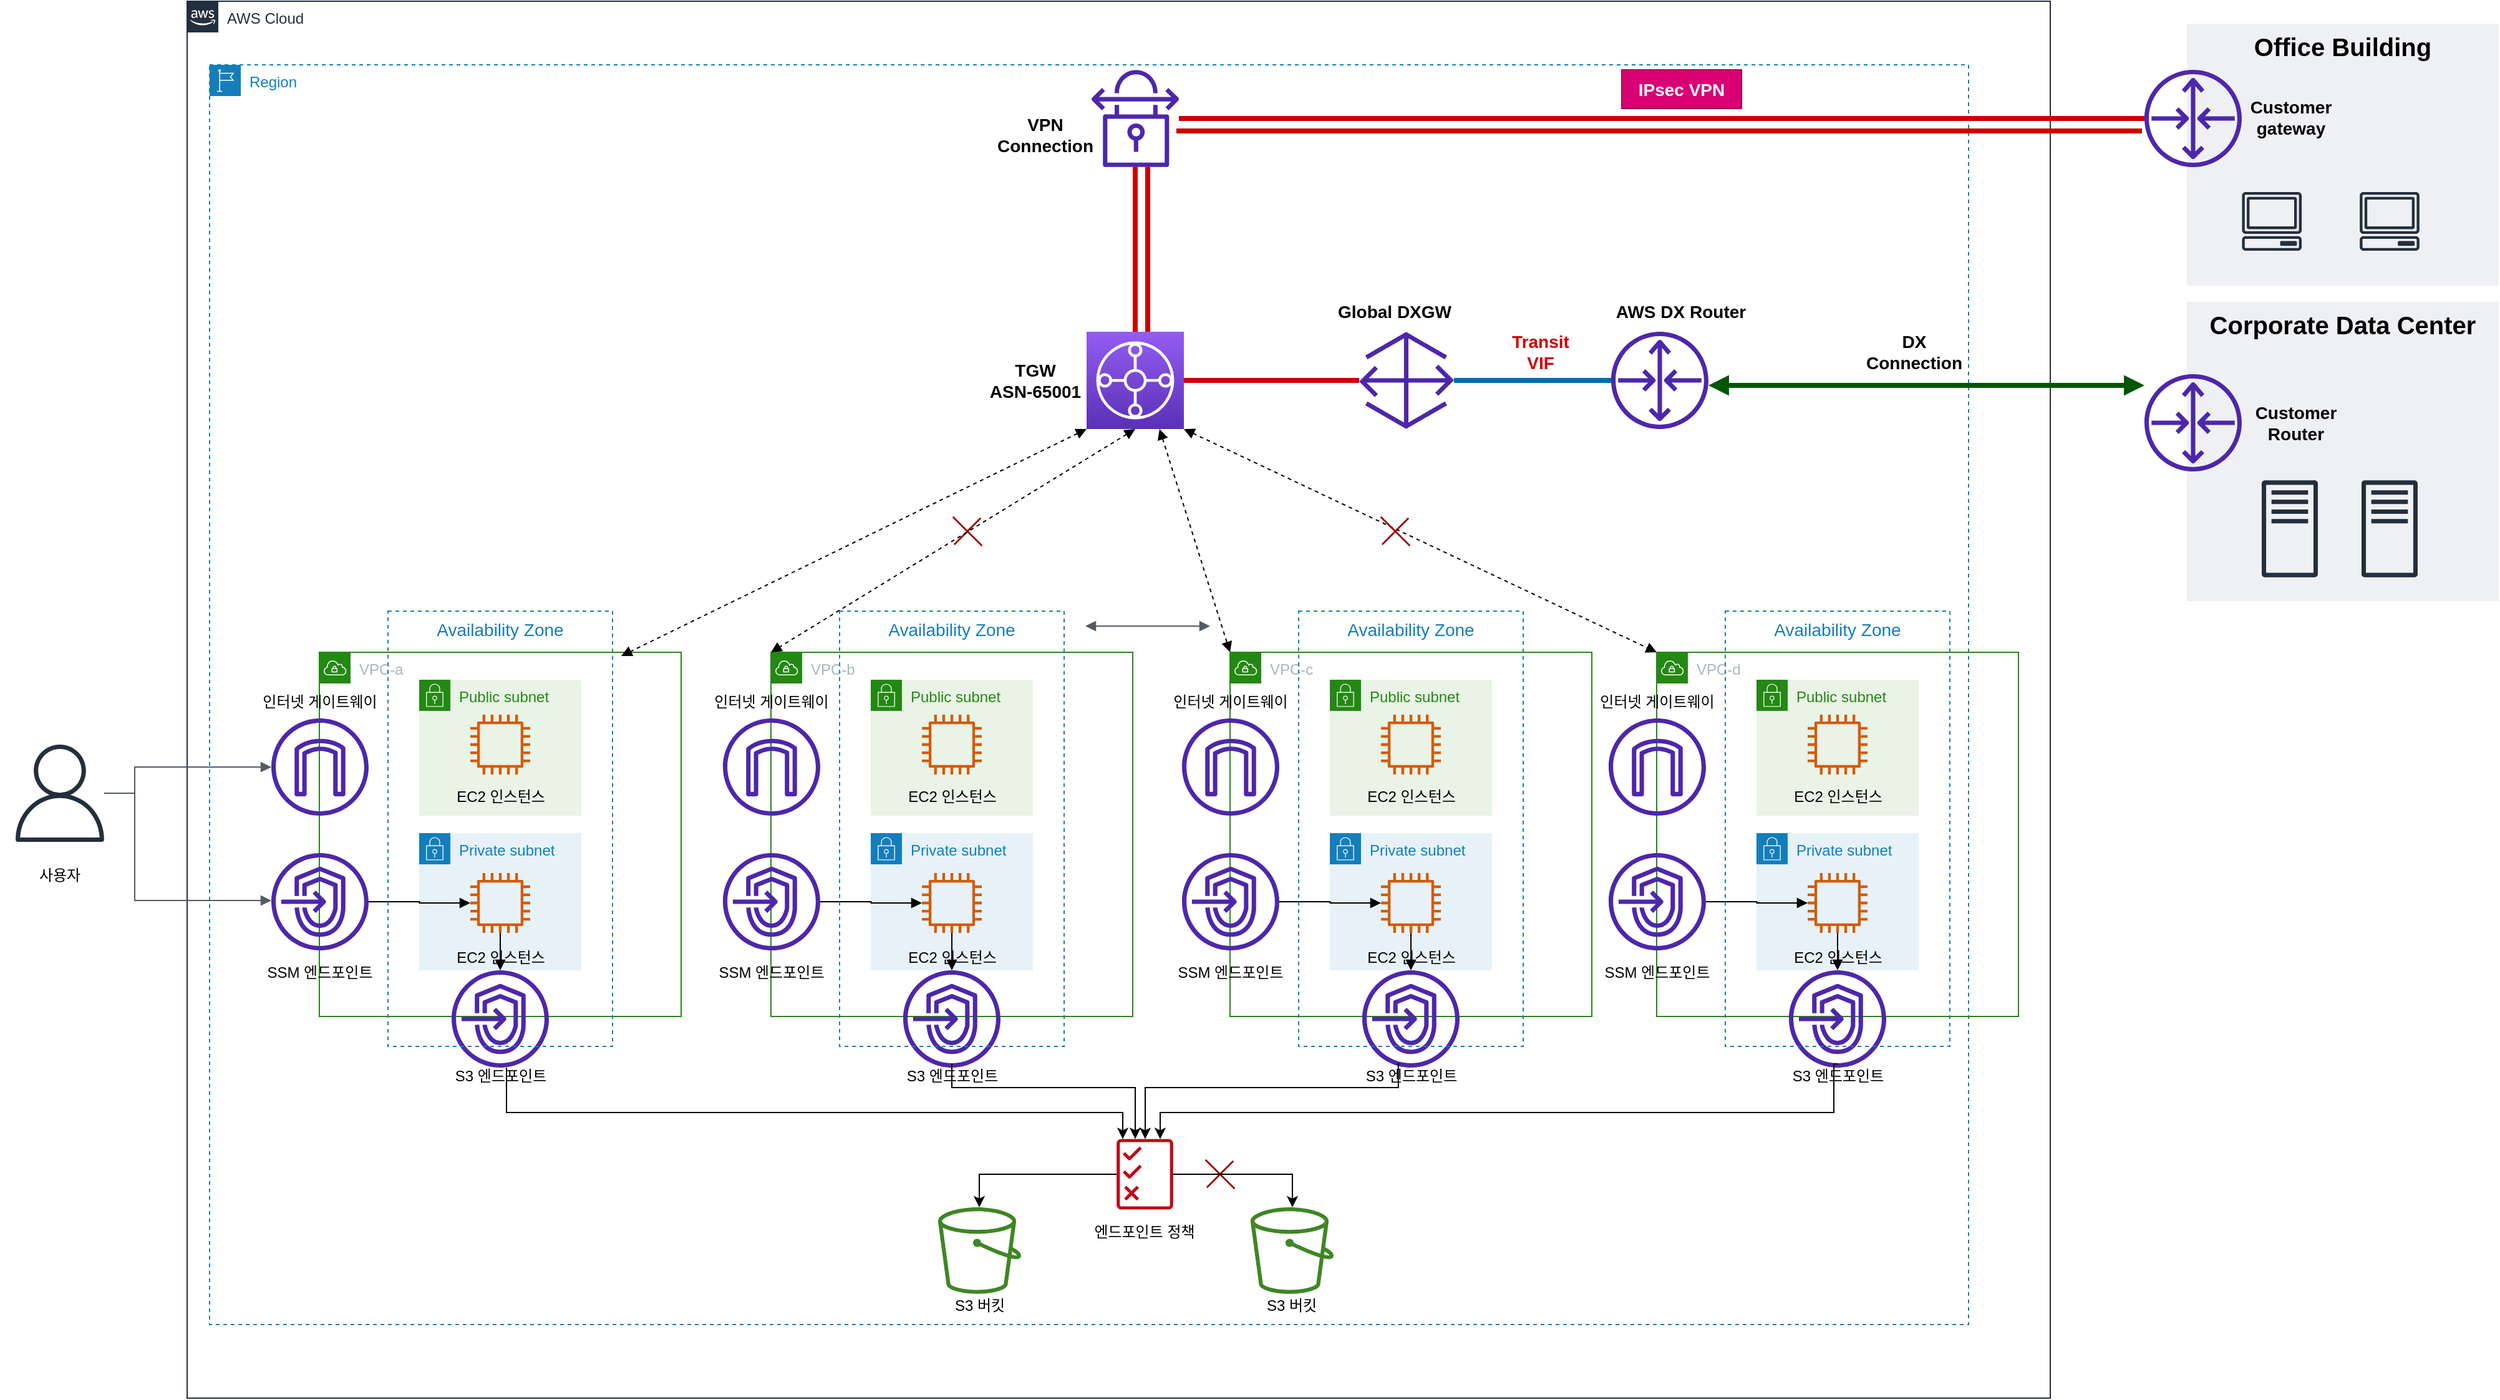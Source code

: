 <mxfile version="20.3.6" type="github">
  <diagram id="tdYZeLyU5_rgm6ZOuu79" name="페이지-1">
    <mxGraphModel dx="1566" dy="969" grid="1" gridSize="10" guides="1" tooltips="1" connect="1" arrows="1" fold="1" page="1" pageScale="1" pageWidth="827" pageHeight="1169" math="0" shadow="0">
      <root>
        <mxCell id="0" />
        <mxCell id="1" parent="0" />
        <mxCell id="osOyr8j2rlkwuVWXkvkK-152" value="Corporate Data Center" style="fillColor=#EFF0F3;strokeColor=none;dashed=0;verticalAlign=top;fontStyle=1;fontColor=#000000;fontSize=20;" parent="1" vertex="1">
          <mxGeometry x="1753" y="253" width="250" height="240" as="geometry" />
        </mxCell>
        <mxCell id="-03WtyDzt-SDoEfTEMrn-2" value="Region" style="points=[[0,0],[0.25,0],[0.5,0],[0.75,0],[1,0],[1,0.25],[1,0.5],[1,0.75],[1,1],[0.75,1],[0.5,1],[0.25,1],[0,1],[0,0.75],[0,0.5],[0,0.25]];outlineConnect=0;gradientColor=none;html=1;whiteSpace=wrap;fontSize=12;fontStyle=0;container=1;pointerEvents=0;collapsible=0;recursiveResize=0;shape=mxgraph.aws4.group;grIcon=mxgraph.aws4.group_region;strokeColor=#147EBA;fillColor=none;verticalAlign=top;align=left;spacingLeft=30;fontColor=#147EBA;dashed=1;" parent="1" vertex="1">
          <mxGeometry x="168" y="63" width="1410" height="1010" as="geometry" />
        </mxCell>
        <mxCell id="-03WtyDzt-SDoEfTEMrn-5" value="" style="sketch=0;points=[[0,0,0],[0.25,0,0],[0.5,0,0],[0.75,0,0],[1,0,0],[0,1,0],[0.25,1,0],[0.5,1,0],[0.75,1,0],[1,1,0],[0,0.25,0],[0,0.5,0],[0,0.75,0],[1,0.25,0],[1,0.5,0],[1,0.75,0]];outlineConnect=0;fontColor=#232F3E;gradientColor=#945DF2;gradientDirection=north;fillColor=#5A30B5;strokeColor=#ffffff;dashed=0;verticalLabelPosition=bottom;verticalAlign=top;align=center;html=1;fontSize=12;fontStyle=0;aspect=fixed;shape=mxgraph.aws4.resourceIcon;resIcon=mxgraph.aws4.transit_gateway;" parent="-03WtyDzt-SDoEfTEMrn-2" vertex="1">
          <mxGeometry x="703" y="214" width="78" height="78" as="geometry" />
        </mxCell>
        <mxCell id="-03WtyDzt-SDoEfTEMrn-37" value="AWS Cloud" style="points=[[0,0],[0.25,0],[0.5,0],[0.75,0],[1,0],[1,0.25],[1,0.5],[1,0.75],[1,1],[0.75,1],[0.5,1],[0.25,1],[0,1],[0,0.75],[0,0.5],[0,0.25]];outlineConnect=0;gradientColor=none;html=1;whiteSpace=wrap;fontSize=12;fontStyle=0;container=1;pointerEvents=0;collapsible=0;recursiveResize=0;shape=mxgraph.aws4.group;grIcon=mxgraph.aws4.group_aws_cloud_alt;strokeColor=#232F3E;fillColor=none;verticalAlign=top;align=left;spacingLeft=30;fontColor=#232F3E;dashed=0;" parent="1" vertex="1">
          <mxGeometry x="150" y="12" width="1493.5" height="1120" as="geometry" />
        </mxCell>
        <mxCell id="-03WtyDzt-SDoEfTEMrn-42" value="TGW&lt;br style=&quot;font-size: 14px;&quot;&gt;ASN-65001" style="rounded=0;whiteSpace=wrap;html=1;strokeColor=none;fillColor=none;fontSize=14;fontStyle=1" parent="-03WtyDzt-SDoEfTEMrn-37" vertex="1">
          <mxGeometry x="632.25" y="288" width="96" height="31" as="geometry" />
        </mxCell>
        <mxCell id="-03WtyDzt-SDoEfTEMrn-54" value="" style="shape=cross;whiteSpace=wrap;html=1;strokeColor=none;fontSize=14;fillColor=#990000;size=0.047;rotation=45;" parent="-03WtyDzt-SDoEfTEMrn-37" vertex="1">
          <mxGeometry x="609" y="410" width="33" height="30" as="geometry" />
        </mxCell>
        <mxCell id="osOyr8j2rlkwuVWXkvkK-159" style="edgeStyle=none;rounded=0;orthogonalLoop=1;jettySize=auto;html=1;strokeWidth=4;fontSize=20;fontColor=#000000;endArrow=none;endFill=0;fillColor=#1ba1e2;strokeColor=#006EAF;" parent="-03WtyDzt-SDoEfTEMrn-37" source="osOyr8j2rlkwuVWXkvkK-90" target="osOyr8j2rlkwuVWXkvkK-144" edge="1">
          <mxGeometry relative="1" as="geometry" />
        </mxCell>
        <mxCell id="osOyr8j2rlkwuVWXkvkK-90" value="" style="sketch=0;outlineConnect=0;fontColor=#232F3E;gradientColor=none;fillColor=#4D27AA;strokeColor=none;dashed=0;verticalLabelPosition=bottom;verticalAlign=top;align=center;html=1;fontSize=12;fontStyle=0;aspect=fixed;pointerEvents=1;shape=mxgraph.aws4.gateway;" parent="-03WtyDzt-SDoEfTEMrn-37" vertex="1">
          <mxGeometry x="939.5" y="265" width="76" height="78" as="geometry" />
        </mxCell>
        <mxCell id="osOyr8j2rlkwuVWXkvkK-144" value="" style="sketch=0;outlineConnect=0;fontColor=#232F3E;gradientColor=none;fillColor=#4D27AA;strokeColor=none;dashed=0;verticalLabelPosition=bottom;verticalAlign=top;align=center;html=1;fontSize=12;fontStyle=0;aspect=fixed;pointerEvents=1;shape=mxgraph.aws4.router;" parent="-03WtyDzt-SDoEfTEMrn-37" vertex="1">
          <mxGeometry x="1141.5" y="265" width="78" height="78" as="geometry" />
        </mxCell>
        <mxCell id="osOyr8j2rlkwuVWXkvkK-145" value="AWS DX Router" style="rounded=0;whiteSpace=wrap;html=1;strokeColor=none;fillColor=none;fontSize=14;fontStyle=1" parent="-03WtyDzt-SDoEfTEMrn-37" vertex="1">
          <mxGeometry x="1132.5" y="233" width="128.5" height="31" as="geometry" />
        </mxCell>
        <mxCell id="osOyr8j2rlkwuVWXkvkK-160" value="&lt;font color=&quot;#cc0000&quot;&gt;Transit &lt;br&gt;VIF&lt;/font&gt;" style="rounded=0;whiteSpace=wrap;html=1;strokeColor=none;fillColor=none;fontSize=14;fontStyle=1" parent="-03WtyDzt-SDoEfTEMrn-37" vertex="1">
          <mxGeometry x="1036.5" y="265" width="96" height="31" as="geometry" />
        </mxCell>
        <mxCell id="osOyr8j2rlkwuVWXkvkK-143" value="Global DXGW" style="rounded=0;whiteSpace=wrap;html=1;strokeColor=none;fillColor=none;fontSize=14;fontStyle=1" parent="-03WtyDzt-SDoEfTEMrn-37" vertex="1">
          <mxGeometry x="919.5" y="233" width="96" height="31" as="geometry" />
        </mxCell>
        <mxCell id="osOyr8j2rlkwuVWXkvkK-156" value="DX &lt;br&gt;Connection" style="rounded=0;whiteSpace=wrap;html=1;strokeColor=none;fillColor=none;fontSize=14;fontStyle=1" parent="-03WtyDzt-SDoEfTEMrn-37" vertex="1">
          <mxGeometry x="1320" y="265" width="128.5" height="31" as="geometry" />
        </mxCell>
        <mxCell id="SzyDrGdKE7-m3yjD7aMI-1" value="&lt;div&gt;VPN&lt;/div&gt;&lt;div&gt;Connection&lt;br&gt;&lt;/div&gt;" style="rounded=0;whiteSpace=wrap;html=1;strokeColor=none;fillColor=none;fontSize=14;fontStyle=1" vertex="1" parent="-03WtyDzt-SDoEfTEMrn-37">
          <mxGeometry x="640" y="91" width="96" height="31" as="geometry" />
        </mxCell>
        <mxCell id="-03WtyDzt-SDoEfTEMrn-53" value="" style="html=1;endArrow=block;elbow=vertical;startArrow=block;startFill=1;endFill=1;strokeColor=#000000;rounded=0;fontSize=14;entryX=0;entryY=0;entryDx=0;entryDy=0;dashed=1;exitX=1;exitY=1;exitDx=0;exitDy=0;exitPerimeter=0;" parent="1" source="-03WtyDzt-SDoEfTEMrn-5" target="osOyr8j2rlkwuVWXkvkK-38" edge="1">
          <mxGeometry width="100" relative="1" as="geometry">
            <mxPoint x="580" y="403" as="sourcePoint" />
            <mxPoint x="1083" y="509" as="targetPoint" />
          </mxGeometry>
        </mxCell>
        <mxCell id="-03WtyDzt-SDoEfTEMrn-57" value="" style="shape=cross;whiteSpace=wrap;html=1;strokeColor=none;fontSize=14;fillColor=#990000;size=0.047;rotation=45;" parent="1" vertex="1">
          <mxGeometry x="1102" y="422" width="33" height="30" as="geometry" />
        </mxCell>
        <mxCell id="-03WtyDzt-SDoEfTEMrn-62" value="사용자" style="rounded=0;whiteSpace=wrap;html=1;strokeColor=none;" parent="1" vertex="1">
          <mxGeometry y="703" width="96" height="20" as="geometry" />
        </mxCell>
        <mxCell id="-03WtyDzt-SDoEfTEMrn-63" value="" style="sketch=0;outlineConnect=0;fontColor=#232F3E;gradientColor=none;fillColor=#232F3D;strokeColor=none;dashed=0;verticalLabelPosition=bottom;verticalAlign=top;align=center;html=1;fontSize=12;fontStyle=0;aspect=fixed;pointerEvents=1;shape=mxgraph.aws4.user;" parent="1" vertex="1">
          <mxGeometry x="9" y="608" width="78" height="78" as="geometry" />
        </mxCell>
        <mxCell id="-03WtyDzt-SDoEfTEMrn-74" value="" style="edgeStyle=orthogonalEdgeStyle;html=1;endArrow=none;elbow=vertical;startArrow=block;startFill=1;endFill=0;strokeColor=#545B64;rounded=0;fontSize=14;" parent="1" source="osOyr8j2rlkwuVWXkvkK-197" target="-03WtyDzt-SDoEfTEMrn-63" edge="1">
          <mxGeometry width="100" relative="1" as="geometry">
            <mxPoint x="213.0" y="593" as="sourcePoint" />
            <mxPoint x="118" y="701" as="targetPoint" />
            <Array as="points">
              <mxPoint x="108" y="626" />
              <mxPoint x="108" y="647" />
            </Array>
          </mxGeometry>
        </mxCell>
        <mxCell id="-03WtyDzt-SDoEfTEMrn-75" value="" style="edgeStyle=orthogonalEdgeStyle;html=1;endArrow=none;elbow=vertical;startArrow=block;startFill=1;endFill=0;strokeColor=#545B64;rounded=0;fontSize=14;" parent="1" source="osOyr8j2rlkwuVWXkvkK-196" target="-03WtyDzt-SDoEfTEMrn-63" edge="1">
          <mxGeometry width="100" relative="1" as="geometry">
            <mxPoint x="213.0" y="704.0" as="sourcePoint" />
            <mxPoint x="148" y="651" as="targetPoint" />
            <Array as="points">
              <mxPoint x="108" y="733" />
              <mxPoint x="108" y="647" />
            </Array>
          </mxGeometry>
        </mxCell>
        <mxCell id="osOyr8j2rlkwuVWXkvkK-55" value="" style="group" parent="1" vertex="1" connectable="0">
          <mxGeometry x="559" y="501" width="349" height="383" as="geometry" />
        </mxCell>
        <mxCell id="osOyr8j2rlkwuVWXkvkK-56" value="VPC-b" style="points=[[0,0],[0.25,0],[0.5,0],[0.75,0],[1,0],[1,0.25],[1,0.5],[1,0.75],[1,1],[0.75,1],[0.5,1],[0.25,1],[0,1],[0,0.75],[0,0.5],[0,0.25]];outlineConnect=0;gradientColor=none;html=1;whiteSpace=wrap;fontSize=12;fontStyle=0;container=1;pointerEvents=0;collapsible=0;recursiveResize=0;shape=mxgraph.aws4.group;grIcon=mxgraph.aws4.group_vpc;strokeColor=#248814;fillColor=none;verticalAlign=top;align=left;spacingLeft=30;fontColor=#AAB7B8;dashed=0;" parent="osOyr8j2rlkwuVWXkvkK-55" vertex="1">
          <mxGeometry x="59" y="33" width="290" height="292" as="geometry" />
        </mxCell>
        <mxCell id="osOyr8j2rlkwuVWXkvkK-57" value="Public subnet" style="points=[[0,0],[0.25,0],[0.5,0],[0.75,0],[1,0],[1,0.25],[1,0.5],[1,0.75],[1,1],[0.75,1],[0.5,1],[0.25,1],[0,1],[0,0.75],[0,0.5],[0,0.25]];outlineConnect=0;gradientColor=none;html=1;whiteSpace=wrap;fontSize=12;fontStyle=0;container=1;pointerEvents=0;collapsible=0;recursiveResize=0;shape=mxgraph.aws4.group;grIcon=mxgraph.aws4.group_security_group;grStroke=0;strokeColor=#248814;fillColor=#E9F3E6;verticalAlign=top;align=left;spacingLeft=30;fontColor=#248814;dashed=0;" parent="osOyr8j2rlkwuVWXkvkK-55" vertex="1">
          <mxGeometry x="139" y="55" width="130" height="109" as="geometry" />
        </mxCell>
        <mxCell id="osOyr8j2rlkwuVWXkvkK-58" value="" style="sketch=0;outlineConnect=0;fontColor=#232F3E;gradientColor=none;fillColor=#D45B07;strokeColor=none;dashed=0;verticalLabelPosition=bottom;verticalAlign=top;align=center;html=1;fontSize=12;fontStyle=0;aspect=fixed;pointerEvents=1;shape=mxgraph.aws4.instance2;" parent="osOyr8j2rlkwuVWXkvkK-57" vertex="1">
          <mxGeometry x="41" y="28" width="48" height="48" as="geometry" />
        </mxCell>
        <mxCell id="osOyr8j2rlkwuVWXkvkK-59" value="EC2 인스턴스" style="rounded=0;whiteSpace=wrap;html=1;strokeColor=none;fillColor=none;" parent="osOyr8j2rlkwuVWXkvkK-57" vertex="1">
          <mxGeometry x="5.5" y="84" width="119" height="20" as="geometry" />
        </mxCell>
        <mxCell id="osOyr8j2rlkwuVWXkvkK-60" value="Private subnet" style="points=[[0,0],[0.25,0],[0.5,0],[0.75,0],[1,0],[1,0.25],[1,0.5],[1,0.75],[1,1],[0.75,1],[0.5,1],[0.25,1],[0,1],[0,0.75],[0,0.5],[0,0.25]];outlineConnect=0;gradientColor=none;html=1;whiteSpace=wrap;fontSize=12;fontStyle=0;container=1;pointerEvents=0;collapsible=0;recursiveResize=0;shape=mxgraph.aws4.group;grIcon=mxgraph.aws4.group_security_group;grStroke=0;strokeColor=#147EBA;fillColor=#E6F2F8;verticalAlign=top;align=left;spacingLeft=30;fontColor=#147EBA;dashed=0;" parent="osOyr8j2rlkwuVWXkvkK-55" vertex="1">
          <mxGeometry x="139" y="178" width="130" height="110" as="geometry" />
        </mxCell>
        <mxCell id="osOyr8j2rlkwuVWXkvkK-61" value="" style="sketch=0;outlineConnect=0;fontColor=#232F3E;gradientColor=none;fillColor=#D45B07;strokeColor=none;dashed=0;verticalLabelPosition=bottom;verticalAlign=top;align=center;html=1;fontSize=12;fontStyle=0;aspect=fixed;pointerEvents=1;shape=mxgraph.aws4.instance2;" parent="osOyr8j2rlkwuVWXkvkK-60" vertex="1">
          <mxGeometry x="41" y="32" width="48" height="48" as="geometry" />
        </mxCell>
        <mxCell id="osOyr8j2rlkwuVWXkvkK-62" value="EC2 인스턴스" style="rounded=0;whiteSpace=wrap;html=1;strokeColor=none;fillColor=none;" parent="osOyr8j2rlkwuVWXkvkK-60" vertex="1">
          <mxGeometry x="5.5" y="90" width="119" height="20" as="geometry" />
        </mxCell>
        <mxCell id="osOyr8j2rlkwuVWXkvkK-63" style="edgeStyle=orthogonalEdgeStyle;rounded=0;orthogonalLoop=1;jettySize=auto;html=1;strokeColor=#000000;fontSize=14;endArrow=block;endFill=1;" parent="osOyr8j2rlkwuVWXkvkK-55" source="osOyr8j2rlkwuVWXkvkK-64" target="osOyr8j2rlkwuVWXkvkK-61" edge="1">
          <mxGeometry relative="1" as="geometry" />
        </mxCell>
        <mxCell id="osOyr8j2rlkwuVWXkvkK-64" value="" style="sketch=0;outlineConnect=0;fontColor=#232F3E;gradientColor=none;fillColor=#4D27AA;strokeColor=none;dashed=0;verticalLabelPosition=bottom;verticalAlign=top;align=center;html=1;fontSize=12;fontStyle=0;aspect=fixed;pointerEvents=1;shape=mxgraph.aws4.endpoints;" parent="osOyr8j2rlkwuVWXkvkK-55" vertex="1">
          <mxGeometry x="20.5" y="194" width="78" height="78" as="geometry" />
        </mxCell>
        <mxCell id="osOyr8j2rlkwuVWXkvkK-65" value="" style="sketch=0;outlineConnect=0;fontColor=#232F3E;gradientColor=none;fillColor=#4D27AA;strokeColor=none;dashed=0;verticalLabelPosition=bottom;verticalAlign=top;align=center;html=1;fontSize=12;fontStyle=0;aspect=fixed;pointerEvents=1;shape=mxgraph.aws4.internet_gateway;" parent="osOyr8j2rlkwuVWXkvkK-55" vertex="1">
          <mxGeometry x="20.5" y="86" width="78" height="78" as="geometry" />
        </mxCell>
        <mxCell id="osOyr8j2rlkwuVWXkvkK-66" value="" style="sketch=0;outlineConnect=0;fontColor=#232F3E;gradientColor=none;fillColor=#4D27AA;strokeColor=none;dashed=0;verticalLabelPosition=bottom;verticalAlign=top;align=center;html=1;fontSize=12;fontStyle=0;aspect=fixed;pointerEvents=1;shape=mxgraph.aws4.endpoints;" parent="osOyr8j2rlkwuVWXkvkK-55" vertex="1">
          <mxGeometry x="165" y="288" width="78" height="78" as="geometry" />
        </mxCell>
        <mxCell id="osOyr8j2rlkwuVWXkvkK-67" style="edgeStyle=orthogonalEdgeStyle;rounded=0;orthogonalLoop=1;jettySize=auto;html=1;strokeColor=#000000;fontSize=14;endArrow=block;endFill=1;" parent="osOyr8j2rlkwuVWXkvkK-55" source="osOyr8j2rlkwuVWXkvkK-61" target="osOyr8j2rlkwuVWXkvkK-66" edge="1">
          <mxGeometry relative="1" as="geometry" />
        </mxCell>
        <mxCell id="osOyr8j2rlkwuVWXkvkK-68" value="Availability Zone" style="fillColor=none;strokeColor=#147EBA;dashed=1;verticalAlign=top;fontStyle=0;fontColor=#147EBA;fontSize=14;" parent="osOyr8j2rlkwuVWXkvkK-55" vertex="1">
          <mxGeometry x="114" width="180" height="349" as="geometry" />
        </mxCell>
        <mxCell id="osOyr8j2rlkwuVWXkvkK-69" value="S3 엔드포인트" style="rounded=0;whiteSpace=wrap;html=1;strokeColor=none;fillColor=none;" parent="osOyr8j2rlkwuVWXkvkK-55" vertex="1">
          <mxGeometry x="144.5" y="363" width="119" height="20" as="geometry" />
        </mxCell>
        <mxCell id="osOyr8j2rlkwuVWXkvkK-70" value="SSM 엔드포인트" style="rounded=0;whiteSpace=wrap;html=1;strokeColor=none;fillColor=none;" parent="osOyr8j2rlkwuVWXkvkK-55" vertex="1">
          <mxGeometry y="280" width="119" height="20" as="geometry" />
        </mxCell>
        <mxCell id="osOyr8j2rlkwuVWXkvkK-71" value="인터넷 게이트웨이" style="rounded=0;whiteSpace=wrap;html=1;strokeColor=none;fillColor=none;" parent="osOyr8j2rlkwuVWXkvkK-55" vertex="1">
          <mxGeometry y="63" width="119" height="20" as="geometry" />
        </mxCell>
        <mxCell id="osOyr8j2rlkwuVWXkvkK-72" value="" style="group" parent="1" vertex="1" connectable="0">
          <mxGeometry x="927" y="501" width="349" height="383" as="geometry" />
        </mxCell>
        <mxCell id="osOyr8j2rlkwuVWXkvkK-73" value="VPC-c" style="points=[[0,0],[0.25,0],[0.5,0],[0.75,0],[1,0],[1,0.25],[1,0.5],[1,0.75],[1,1],[0.75,1],[0.5,1],[0.25,1],[0,1],[0,0.75],[0,0.5],[0,0.25]];outlineConnect=0;gradientColor=none;html=1;whiteSpace=wrap;fontSize=12;fontStyle=0;container=1;pointerEvents=0;collapsible=0;recursiveResize=0;shape=mxgraph.aws4.group;grIcon=mxgraph.aws4.group_vpc;strokeColor=#248814;fillColor=none;verticalAlign=top;align=left;spacingLeft=30;fontColor=#AAB7B8;dashed=0;" parent="osOyr8j2rlkwuVWXkvkK-72" vertex="1">
          <mxGeometry x="59" y="33" width="290" height="292" as="geometry" />
        </mxCell>
        <mxCell id="osOyr8j2rlkwuVWXkvkK-74" value="Public subnet" style="points=[[0,0],[0.25,0],[0.5,0],[0.75,0],[1,0],[1,0.25],[1,0.5],[1,0.75],[1,1],[0.75,1],[0.5,1],[0.25,1],[0,1],[0,0.75],[0,0.5],[0,0.25]];outlineConnect=0;gradientColor=none;html=1;whiteSpace=wrap;fontSize=12;fontStyle=0;container=1;pointerEvents=0;collapsible=0;recursiveResize=0;shape=mxgraph.aws4.group;grIcon=mxgraph.aws4.group_security_group;grStroke=0;strokeColor=#248814;fillColor=#E9F3E6;verticalAlign=top;align=left;spacingLeft=30;fontColor=#248814;dashed=0;" parent="osOyr8j2rlkwuVWXkvkK-72" vertex="1">
          <mxGeometry x="139" y="55" width="130" height="109" as="geometry" />
        </mxCell>
        <mxCell id="osOyr8j2rlkwuVWXkvkK-75" value="" style="sketch=0;outlineConnect=0;fontColor=#232F3E;gradientColor=none;fillColor=#D45B07;strokeColor=none;dashed=0;verticalLabelPosition=bottom;verticalAlign=top;align=center;html=1;fontSize=12;fontStyle=0;aspect=fixed;pointerEvents=1;shape=mxgraph.aws4.instance2;" parent="osOyr8j2rlkwuVWXkvkK-74" vertex="1">
          <mxGeometry x="41" y="28" width="48" height="48" as="geometry" />
        </mxCell>
        <mxCell id="osOyr8j2rlkwuVWXkvkK-76" value="EC2 인스턴스" style="rounded=0;whiteSpace=wrap;html=1;strokeColor=none;fillColor=none;" parent="osOyr8j2rlkwuVWXkvkK-74" vertex="1">
          <mxGeometry x="5.5" y="84" width="119" height="20" as="geometry" />
        </mxCell>
        <mxCell id="osOyr8j2rlkwuVWXkvkK-77" value="Private subnet" style="points=[[0,0],[0.25,0],[0.5,0],[0.75,0],[1,0],[1,0.25],[1,0.5],[1,0.75],[1,1],[0.75,1],[0.5,1],[0.25,1],[0,1],[0,0.75],[0,0.5],[0,0.25]];outlineConnect=0;gradientColor=none;html=1;whiteSpace=wrap;fontSize=12;fontStyle=0;container=1;pointerEvents=0;collapsible=0;recursiveResize=0;shape=mxgraph.aws4.group;grIcon=mxgraph.aws4.group_security_group;grStroke=0;strokeColor=#147EBA;fillColor=#E6F2F8;verticalAlign=top;align=left;spacingLeft=30;fontColor=#147EBA;dashed=0;" parent="osOyr8j2rlkwuVWXkvkK-72" vertex="1">
          <mxGeometry x="139" y="178" width="130" height="110" as="geometry" />
        </mxCell>
        <mxCell id="osOyr8j2rlkwuVWXkvkK-78" value="" style="sketch=0;outlineConnect=0;fontColor=#232F3E;gradientColor=none;fillColor=#D45B07;strokeColor=none;dashed=0;verticalLabelPosition=bottom;verticalAlign=top;align=center;html=1;fontSize=12;fontStyle=0;aspect=fixed;pointerEvents=1;shape=mxgraph.aws4.instance2;" parent="osOyr8j2rlkwuVWXkvkK-77" vertex="1">
          <mxGeometry x="41" y="32" width="48" height="48" as="geometry" />
        </mxCell>
        <mxCell id="osOyr8j2rlkwuVWXkvkK-79" value="EC2 인스턴스" style="rounded=0;whiteSpace=wrap;html=1;strokeColor=none;fillColor=none;" parent="osOyr8j2rlkwuVWXkvkK-77" vertex="1">
          <mxGeometry x="5.5" y="90" width="119" height="20" as="geometry" />
        </mxCell>
        <mxCell id="osOyr8j2rlkwuVWXkvkK-80" style="edgeStyle=orthogonalEdgeStyle;rounded=0;orthogonalLoop=1;jettySize=auto;html=1;strokeColor=#000000;fontSize=14;endArrow=block;endFill=1;" parent="osOyr8j2rlkwuVWXkvkK-72" source="osOyr8j2rlkwuVWXkvkK-81" target="osOyr8j2rlkwuVWXkvkK-78" edge="1">
          <mxGeometry relative="1" as="geometry" />
        </mxCell>
        <mxCell id="osOyr8j2rlkwuVWXkvkK-81" value="" style="sketch=0;outlineConnect=0;fontColor=#232F3E;gradientColor=none;fillColor=#4D27AA;strokeColor=none;dashed=0;verticalLabelPosition=bottom;verticalAlign=top;align=center;html=1;fontSize=12;fontStyle=0;aspect=fixed;pointerEvents=1;shape=mxgraph.aws4.endpoints;" parent="osOyr8j2rlkwuVWXkvkK-72" vertex="1">
          <mxGeometry x="20.5" y="194" width="78" height="78" as="geometry" />
        </mxCell>
        <mxCell id="osOyr8j2rlkwuVWXkvkK-82" value="" style="sketch=0;outlineConnect=0;fontColor=#232F3E;gradientColor=none;fillColor=#4D27AA;strokeColor=none;dashed=0;verticalLabelPosition=bottom;verticalAlign=top;align=center;html=1;fontSize=12;fontStyle=0;aspect=fixed;pointerEvents=1;shape=mxgraph.aws4.internet_gateway;" parent="osOyr8j2rlkwuVWXkvkK-72" vertex="1">
          <mxGeometry x="20.5" y="86" width="78" height="78" as="geometry" />
        </mxCell>
        <mxCell id="osOyr8j2rlkwuVWXkvkK-83" value="" style="sketch=0;outlineConnect=0;fontColor=#232F3E;gradientColor=none;fillColor=#4D27AA;strokeColor=none;dashed=0;verticalLabelPosition=bottom;verticalAlign=top;align=center;html=1;fontSize=12;fontStyle=0;aspect=fixed;pointerEvents=1;shape=mxgraph.aws4.endpoints;" parent="osOyr8j2rlkwuVWXkvkK-72" vertex="1">
          <mxGeometry x="165" y="288" width="78" height="78" as="geometry" />
        </mxCell>
        <mxCell id="osOyr8j2rlkwuVWXkvkK-84" style="edgeStyle=orthogonalEdgeStyle;rounded=0;orthogonalLoop=1;jettySize=auto;html=1;strokeColor=#000000;fontSize=14;endArrow=block;endFill=1;" parent="osOyr8j2rlkwuVWXkvkK-72" source="osOyr8j2rlkwuVWXkvkK-78" target="osOyr8j2rlkwuVWXkvkK-83" edge="1">
          <mxGeometry relative="1" as="geometry" />
        </mxCell>
        <mxCell id="osOyr8j2rlkwuVWXkvkK-85" value="Availability Zone" style="fillColor=none;strokeColor=#147EBA;dashed=1;verticalAlign=top;fontStyle=0;fontColor=#147EBA;fontSize=14;" parent="osOyr8j2rlkwuVWXkvkK-72" vertex="1">
          <mxGeometry x="114" width="180" height="349" as="geometry" />
        </mxCell>
        <mxCell id="osOyr8j2rlkwuVWXkvkK-86" value="S3 엔드포인트" style="rounded=0;whiteSpace=wrap;html=1;strokeColor=none;fillColor=none;" parent="osOyr8j2rlkwuVWXkvkK-72" vertex="1">
          <mxGeometry x="144.5" y="363" width="119" height="20" as="geometry" />
        </mxCell>
        <mxCell id="osOyr8j2rlkwuVWXkvkK-87" value="SSM 엔드포인트" style="rounded=0;whiteSpace=wrap;html=1;strokeColor=none;fillColor=none;" parent="osOyr8j2rlkwuVWXkvkK-72" vertex="1">
          <mxGeometry y="280" width="119" height="20" as="geometry" />
        </mxCell>
        <mxCell id="osOyr8j2rlkwuVWXkvkK-88" value="인터넷 게이트웨이" style="rounded=0;whiteSpace=wrap;html=1;strokeColor=none;fillColor=none;" parent="osOyr8j2rlkwuVWXkvkK-72" vertex="1">
          <mxGeometry y="63" width="119" height="20" as="geometry" />
        </mxCell>
        <mxCell id="osOyr8j2rlkwuVWXkvkK-54" value="" style="group" parent="1" vertex="1" connectable="0">
          <mxGeometry x="1269" y="501" width="349" height="383" as="geometry" />
        </mxCell>
        <mxCell id="osOyr8j2rlkwuVWXkvkK-38" value="VPC-d" style="points=[[0,0],[0.25,0],[0.5,0],[0.75,0],[1,0],[1,0.25],[1,0.5],[1,0.75],[1,1],[0.75,1],[0.5,1],[0.25,1],[0,1],[0,0.75],[0,0.5],[0,0.25]];outlineConnect=0;gradientColor=none;html=1;whiteSpace=wrap;fontSize=12;fontStyle=0;container=1;pointerEvents=0;collapsible=0;recursiveResize=0;shape=mxgraph.aws4.group;grIcon=mxgraph.aws4.group_vpc;strokeColor=#248814;fillColor=none;verticalAlign=top;align=left;spacingLeft=30;fontColor=#AAB7B8;dashed=0;" parent="osOyr8j2rlkwuVWXkvkK-54" vertex="1">
          <mxGeometry x="59" y="33" width="290" height="292" as="geometry" />
        </mxCell>
        <mxCell id="osOyr8j2rlkwuVWXkvkK-39" value="Public subnet" style="points=[[0,0],[0.25,0],[0.5,0],[0.75,0],[1,0],[1,0.25],[1,0.5],[1,0.75],[1,1],[0.75,1],[0.5,1],[0.25,1],[0,1],[0,0.75],[0,0.5],[0,0.25]];outlineConnect=0;gradientColor=none;html=1;whiteSpace=wrap;fontSize=12;fontStyle=0;container=1;pointerEvents=0;collapsible=0;recursiveResize=0;shape=mxgraph.aws4.group;grIcon=mxgraph.aws4.group_security_group;grStroke=0;strokeColor=#248814;fillColor=#E9F3E6;verticalAlign=top;align=left;spacingLeft=30;fontColor=#248814;dashed=0;" parent="osOyr8j2rlkwuVWXkvkK-54" vertex="1">
          <mxGeometry x="139" y="55" width="130" height="109" as="geometry" />
        </mxCell>
        <mxCell id="osOyr8j2rlkwuVWXkvkK-40" value="" style="sketch=0;outlineConnect=0;fontColor=#232F3E;gradientColor=none;fillColor=#D45B07;strokeColor=none;dashed=0;verticalLabelPosition=bottom;verticalAlign=top;align=center;html=1;fontSize=12;fontStyle=0;aspect=fixed;pointerEvents=1;shape=mxgraph.aws4.instance2;" parent="osOyr8j2rlkwuVWXkvkK-39" vertex="1">
          <mxGeometry x="41" y="28" width="48" height="48" as="geometry" />
        </mxCell>
        <mxCell id="osOyr8j2rlkwuVWXkvkK-41" value="EC2 인스턴스" style="rounded=0;whiteSpace=wrap;html=1;strokeColor=none;fillColor=none;" parent="osOyr8j2rlkwuVWXkvkK-39" vertex="1">
          <mxGeometry x="5.5" y="84" width="119" height="20" as="geometry" />
        </mxCell>
        <mxCell id="osOyr8j2rlkwuVWXkvkK-42" value="Private subnet" style="points=[[0,0],[0.25,0],[0.5,0],[0.75,0],[1,0],[1,0.25],[1,0.5],[1,0.75],[1,1],[0.75,1],[0.5,1],[0.25,1],[0,1],[0,0.75],[0,0.5],[0,0.25]];outlineConnect=0;gradientColor=none;html=1;whiteSpace=wrap;fontSize=12;fontStyle=0;container=1;pointerEvents=0;collapsible=0;recursiveResize=0;shape=mxgraph.aws4.group;grIcon=mxgraph.aws4.group_security_group;grStroke=0;strokeColor=#147EBA;fillColor=#E6F2F8;verticalAlign=top;align=left;spacingLeft=30;fontColor=#147EBA;dashed=0;" parent="osOyr8j2rlkwuVWXkvkK-54" vertex="1">
          <mxGeometry x="139" y="178" width="130" height="110" as="geometry" />
        </mxCell>
        <mxCell id="osOyr8j2rlkwuVWXkvkK-43" value="" style="sketch=0;outlineConnect=0;fontColor=#232F3E;gradientColor=none;fillColor=#D45B07;strokeColor=none;dashed=0;verticalLabelPosition=bottom;verticalAlign=top;align=center;html=1;fontSize=12;fontStyle=0;aspect=fixed;pointerEvents=1;shape=mxgraph.aws4.instance2;" parent="osOyr8j2rlkwuVWXkvkK-42" vertex="1">
          <mxGeometry x="41" y="32" width="48" height="48" as="geometry" />
        </mxCell>
        <mxCell id="osOyr8j2rlkwuVWXkvkK-44" value="EC2 인스턴스" style="rounded=0;whiteSpace=wrap;html=1;strokeColor=none;fillColor=none;" parent="osOyr8j2rlkwuVWXkvkK-42" vertex="1">
          <mxGeometry x="5.5" y="90" width="119" height="20" as="geometry" />
        </mxCell>
        <mxCell id="osOyr8j2rlkwuVWXkvkK-45" style="edgeStyle=orthogonalEdgeStyle;rounded=0;orthogonalLoop=1;jettySize=auto;html=1;strokeColor=#000000;fontSize=14;endArrow=block;endFill=1;" parent="osOyr8j2rlkwuVWXkvkK-54" source="osOyr8j2rlkwuVWXkvkK-46" target="osOyr8j2rlkwuVWXkvkK-43" edge="1">
          <mxGeometry relative="1" as="geometry" />
        </mxCell>
        <mxCell id="osOyr8j2rlkwuVWXkvkK-46" value="" style="sketch=0;outlineConnect=0;fontColor=#232F3E;gradientColor=none;fillColor=#4D27AA;strokeColor=none;dashed=0;verticalLabelPosition=bottom;verticalAlign=top;align=center;html=1;fontSize=12;fontStyle=0;aspect=fixed;pointerEvents=1;shape=mxgraph.aws4.endpoints;" parent="osOyr8j2rlkwuVWXkvkK-54" vertex="1">
          <mxGeometry x="20.5" y="194" width="78" height="78" as="geometry" />
        </mxCell>
        <mxCell id="osOyr8j2rlkwuVWXkvkK-47" value="" style="sketch=0;outlineConnect=0;fontColor=#232F3E;gradientColor=none;fillColor=#4D27AA;strokeColor=none;dashed=0;verticalLabelPosition=bottom;verticalAlign=top;align=center;html=1;fontSize=12;fontStyle=0;aspect=fixed;pointerEvents=1;shape=mxgraph.aws4.internet_gateway;" parent="osOyr8j2rlkwuVWXkvkK-54" vertex="1">
          <mxGeometry x="20.5" y="86" width="78" height="78" as="geometry" />
        </mxCell>
        <mxCell id="osOyr8j2rlkwuVWXkvkK-48" value="" style="sketch=0;outlineConnect=0;fontColor=#232F3E;gradientColor=none;fillColor=#4D27AA;strokeColor=none;dashed=0;verticalLabelPosition=bottom;verticalAlign=top;align=center;html=1;fontSize=12;fontStyle=0;aspect=fixed;pointerEvents=1;shape=mxgraph.aws4.endpoints;" parent="osOyr8j2rlkwuVWXkvkK-54" vertex="1">
          <mxGeometry x="165" y="288" width="78" height="78" as="geometry" />
        </mxCell>
        <mxCell id="osOyr8j2rlkwuVWXkvkK-49" style="edgeStyle=orthogonalEdgeStyle;rounded=0;orthogonalLoop=1;jettySize=auto;html=1;strokeColor=#000000;fontSize=14;endArrow=block;endFill=1;" parent="osOyr8j2rlkwuVWXkvkK-54" source="osOyr8j2rlkwuVWXkvkK-43" target="osOyr8j2rlkwuVWXkvkK-48" edge="1">
          <mxGeometry relative="1" as="geometry" />
        </mxCell>
        <mxCell id="osOyr8j2rlkwuVWXkvkK-50" value="Availability Zone" style="fillColor=none;strokeColor=#147EBA;dashed=1;verticalAlign=top;fontStyle=0;fontColor=#147EBA;fontSize=14;" parent="osOyr8j2rlkwuVWXkvkK-54" vertex="1">
          <mxGeometry x="114" width="180" height="349" as="geometry" />
        </mxCell>
        <mxCell id="osOyr8j2rlkwuVWXkvkK-51" value="S3 엔드포인트" style="rounded=0;whiteSpace=wrap;html=1;strokeColor=none;fillColor=none;" parent="osOyr8j2rlkwuVWXkvkK-54" vertex="1">
          <mxGeometry x="144.5" y="363" width="119" height="20" as="geometry" />
        </mxCell>
        <mxCell id="osOyr8j2rlkwuVWXkvkK-52" value="SSM 엔드포인트" style="rounded=0;whiteSpace=wrap;html=1;strokeColor=none;fillColor=none;" parent="osOyr8j2rlkwuVWXkvkK-54" vertex="1">
          <mxGeometry y="280" width="119" height="20" as="geometry" />
        </mxCell>
        <mxCell id="osOyr8j2rlkwuVWXkvkK-53" value="인터넷 게이트웨이" style="rounded=0;whiteSpace=wrap;html=1;strokeColor=none;fillColor=none;" parent="osOyr8j2rlkwuVWXkvkK-54" vertex="1">
          <mxGeometry y="63" width="119" height="20" as="geometry" />
        </mxCell>
        <mxCell id="-03WtyDzt-SDoEfTEMrn-51" value="" style="html=1;endArrow=block;elbow=vertical;startArrow=block;startFill=1;endFill=1;strokeColor=#000000;rounded=0;fontSize=14;entryX=0;entryY=0;entryDx=0;entryDy=0;dashed=1;exitX=0.5;exitY=1;exitDx=0;exitDy=0;exitPerimeter=0;" parent="1" source="-03WtyDzt-SDoEfTEMrn-5" target="osOyr8j2rlkwuVWXkvkK-56" edge="1">
          <mxGeometry width="100" relative="1" as="geometry">
            <mxPoint x="577.362" y="397" as="sourcePoint" />
            <mxPoint x="662" y="499" as="targetPoint" />
          </mxGeometry>
        </mxCell>
        <mxCell id="osOyr8j2rlkwuVWXkvkK-148" value="" style="sketch=0;outlineConnect=0;fontColor=#232F3E;gradientColor=none;fillColor=#4D27AA;strokeColor=none;dashed=0;verticalLabelPosition=bottom;verticalAlign=top;align=center;html=1;fontSize=12;fontStyle=0;aspect=fixed;pointerEvents=1;shape=mxgraph.aws4.router;" parent="1" vertex="1">
          <mxGeometry x="1719" y="311" width="78" height="78" as="geometry" />
        </mxCell>
        <mxCell id="osOyr8j2rlkwuVWXkvkK-149" value="Customer&lt;br&gt;Router" style="rounded=0;whiteSpace=wrap;html=1;strokeColor=none;fillColor=none;fontSize=14;fontStyle=1" parent="1" vertex="1">
          <mxGeometry x="1775.5" y="334.5" width="128.5" height="31" as="geometry" />
        </mxCell>
        <mxCell id="-03WtyDzt-SDoEfTEMrn-52" value="" style="html=1;endArrow=block;elbow=vertical;startArrow=block;startFill=1;endFill=1;strokeColor=#000000;rounded=0;fontSize=14;entryX=0;entryY=0;entryDx=0;entryDy=0;dashed=1;exitX=0.75;exitY=1;exitDx=0;exitDy=0;exitPerimeter=0;" parent="1" source="-03WtyDzt-SDoEfTEMrn-5" target="osOyr8j2rlkwuVWXkvkK-73" edge="1">
          <mxGeometry width="100" relative="1" as="geometry">
            <mxPoint x="570" y="403" as="sourcePoint" />
            <mxPoint x="852" y="499" as="targetPoint" />
          </mxGeometry>
        </mxCell>
        <mxCell id="osOyr8j2rlkwuVWXkvkK-150" value="" style="sketch=0;outlineConnect=0;fontColor=#232F3E;gradientColor=none;fillColor=#232F3D;strokeColor=none;dashed=0;verticalLabelPosition=bottom;verticalAlign=top;align=center;html=1;fontSize=12;fontStyle=0;aspect=fixed;pointerEvents=1;shape=mxgraph.aws4.traditional_server;" parent="1" vertex="1">
          <mxGeometry x="1813" y="396" width="45" height="78" as="geometry" />
        </mxCell>
        <mxCell id="osOyr8j2rlkwuVWXkvkK-151" value="" style="sketch=0;outlineConnect=0;fontColor=#232F3E;gradientColor=none;fillColor=#232F3D;strokeColor=none;dashed=0;verticalLabelPosition=bottom;verticalAlign=top;align=center;html=1;fontSize=12;fontStyle=0;aspect=fixed;pointerEvents=1;shape=mxgraph.aws4.traditional_server;" parent="1" vertex="1">
          <mxGeometry x="1893" y="396" width="45" height="78" as="geometry" />
        </mxCell>
        <mxCell id="osOyr8j2rlkwuVWXkvkK-154" value="" style="edgeStyle=orthogonalEdgeStyle;html=1;endArrow=block;elbow=vertical;startArrow=block;startFill=1;endFill=1;strokeColor=#545B64;rounded=0;fontSize=13;fontColor=#000000;" parent="1" edge="1">
          <mxGeometry width="100" relative="1" as="geometry">
            <mxPoint x="870" y="513" as="sourcePoint" />
            <mxPoint x="970" y="513" as="targetPoint" />
          </mxGeometry>
        </mxCell>
        <mxCell id="osOyr8j2rlkwuVWXkvkK-164" style="edgeStyle=none;rounded=0;orthogonalLoop=1;jettySize=auto;html=1;strokeWidth=4;fontSize=20;fontColor=#CC0000;endArrow=none;endFill=0;strokeColor=#CC0000;" parent="1" source="-03WtyDzt-SDoEfTEMrn-5" target="osOyr8j2rlkwuVWXkvkK-90" edge="1">
          <mxGeometry relative="1" as="geometry" />
        </mxCell>
        <mxCell id="osOyr8j2rlkwuVWXkvkK-165" value="Office Building" style="fillColor=#EFF0F3;strokeColor=none;dashed=0;verticalAlign=top;fontStyle=1;fontColor=#000000;fontSize=20;" parent="1" vertex="1">
          <mxGeometry x="1753" y="30" width="250" height="210" as="geometry" />
        </mxCell>
        <mxCell id="osOyr8j2rlkwuVWXkvkK-166" value="" style="sketch=0;outlineConnect=0;fontColor=#232F3E;gradientColor=none;fillColor=#4D27AA;strokeColor=none;dashed=0;verticalLabelPosition=bottom;verticalAlign=top;align=center;html=1;fontSize=12;fontStyle=0;aspect=fixed;pointerEvents=1;shape=mxgraph.aws4.router;" parent="1" vertex="1">
          <mxGeometry x="1719" y="67" width="78" height="78" as="geometry" />
        </mxCell>
        <mxCell id="osOyr8j2rlkwuVWXkvkK-167" value="Customer &lt;br&gt;gateway" style="rounded=0;whiteSpace=wrap;html=1;strokeColor=none;fillColor=none;fontSize=14;fontStyle=1" parent="1" vertex="1">
          <mxGeometry x="1772" y="89" width="128.5" height="31" as="geometry" />
        </mxCell>
        <mxCell id="osOyr8j2rlkwuVWXkvkK-170" value="" style="sketch=0;outlineConnect=0;fontColor=#232F3E;gradientColor=none;fillColor=#232F3D;strokeColor=none;dashed=0;verticalLabelPosition=bottom;verticalAlign=top;align=center;html=1;fontSize=12;fontStyle=0;aspect=fixed;pointerEvents=1;shape=mxgraph.aws4.client;" parent="1" vertex="1">
          <mxGeometry x="1797" y="165" width="48.24" height="47" as="geometry" />
        </mxCell>
        <mxCell id="osOyr8j2rlkwuVWXkvkK-178" value="" style="sketch=0;outlineConnect=0;fontColor=#232F3E;gradientColor=none;fillColor=#232F3D;strokeColor=none;dashed=0;verticalLabelPosition=bottom;verticalAlign=top;align=center;html=1;fontSize=12;fontStyle=0;aspect=fixed;pointerEvents=1;shape=mxgraph.aws4.client;" parent="1" vertex="1">
          <mxGeometry x="1891.38" y="165" width="48.24" height="47" as="geometry" />
        </mxCell>
        <mxCell id="osOyr8j2rlkwuVWXkvkK-179" value="" style="sketch=0;outlineConnect=0;fontColor=#232F3E;gradientColor=none;fillColor=#4D27AA;strokeColor=none;dashed=0;verticalLabelPosition=bottom;verticalAlign=top;align=center;html=1;fontSize=12;fontStyle=0;aspect=fixed;pointerEvents=1;shape=mxgraph.aws4.vpn_connection;" parent="1" vertex="1">
          <mxGeometry x="875" y="67" width="70" height="78" as="geometry" />
        </mxCell>
        <mxCell id="osOyr8j2rlkwuVWXkvkK-184" style="edgeStyle=none;rounded=0;orthogonalLoop=1;jettySize=auto;html=1;strokeWidth=4;fontSize=20;fontColor=#CC0000;endArrow=none;endFill=0;strokeColor=#CC0000;" parent="1" source="osOyr8j2rlkwuVWXkvkK-179" target="osOyr8j2rlkwuVWXkvkK-166" edge="1">
          <mxGeometry relative="1" as="geometry">
            <mxPoint x="915" y="271" as="sourcePoint" />
            <mxPoint x="915" y="151.909" as="targetPoint" />
          </mxGeometry>
        </mxCell>
        <mxCell id="osOyr8j2rlkwuVWXkvkK-185" style="edgeStyle=none;rounded=0;orthogonalLoop=1;jettySize=auto;html=1;strokeWidth=4;fontSize=20;fontColor=#CC0000;endArrow=none;endFill=0;strokeColor=#CC0000;" parent="1" edge="1">
          <mxGeometry relative="1" as="geometry">
            <mxPoint x="943" y="116" as="sourcePoint" />
            <mxPoint x="1717" y="116" as="targetPoint" />
          </mxGeometry>
        </mxCell>
        <mxCell id="osOyr8j2rlkwuVWXkvkK-187" value="" style="group" parent="1" vertex="1" connectable="0">
          <mxGeometry x="197" y="501" width="349" height="383" as="geometry" />
        </mxCell>
        <mxCell id="osOyr8j2rlkwuVWXkvkK-188" value="VPC-a" style="points=[[0,0],[0.25,0],[0.5,0],[0.75,0],[1,0],[1,0.25],[1,0.5],[1,0.75],[1,1],[0.75,1],[0.5,1],[0.25,1],[0,1],[0,0.75],[0,0.5],[0,0.25]];outlineConnect=0;gradientColor=none;html=1;whiteSpace=wrap;fontSize=12;fontStyle=0;container=1;pointerEvents=0;collapsible=0;recursiveResize=0;shape=mxgraph.aws4.group;grIcon=mxgraph.aws4.group_vpc;strokeColor=#248814;fillColor=none;verticalAlign=top;align=left;spacingLeft=30;fontColor=#AAB7B8;dashed=0;" parent="osOyr8j2rlkwuVWXkvkK-187" vertex="1">
          <mxGeometry x="59" y="33" width="290" height="292" as="geometry" />
        </mxCell>
        <mxCell id="osOyr8j2rlkwuVWXkvkK-189" value="Public subnet" style="points=[[0,0],[0.25,0],[0.5,0],[0.75,0],[1,0],[1,0.25],[1,0.5],[1,0.75],[1,1],[0.75,1],[0.5,1],[0.25,1],[0,1],[0,0.75],[0,0.5],[0,0.25]];outlineConnect=0;gradientColor=none;html=1;whiteSpace=wrap;fontSize=12;fontStyle=0;container=1;pointerEvents=0;collapsible=0;recursiveResize=0;shape=mxgraph.aws4.group;grIcon=mxgraph.aws4.group_security_group;grStroke=0;strokeColor=#248814;fillColor=#E9F3E6;verticalAlign=top;align=left;spacingLeft=30;fontColor=#248814;dashed=0;" parent="osOyr8j2rlkwuVWXkvkK-187" vertex="1">
          <mxGeometry x="139" y="55" width="130" height="109" as="geometry" />
        </mxCell>
        <mxCell id="osOyr8j2rlkwuVWXkvkK-190" value="" style="sketch=0;outlineConnect=0;fontColor=#232F3E;gradientColor=none;fillColor=#D45B07;strokeColor=none;dashed=0;verticalLabelPosition=bottom;verticalAlign=top;align=center;html=1;fontSize=12;fontStyle=0;aspect=fixed;pointerEvents=1;shape=mxgraph.aws4.instance2;" parent="osOyr8j2rlkwuVWXkvkK-189" vertex="1">
          <mxGeometry x="41" y="28" width="48" height="48" as="geometry" />
        </mxCell>
        <mxCell id="osOyr8j2rlkwuVWXkvkK-191" value="EC2 인스턴스" style="rounded=0;whiteSpace=wrap;html=1;strokeColor=none;fillColor=none;" parent="osOyr8j2rlkwuVWXkvkK-189" vertex="1">
          <mxGeometry x="5.5" y="84" width="119" height="20" as="geometry" />
        </mxCell>
        <mxCell id="osOyr8j2rlkwuVWXkvkK-192" value="Private subnet" style="points=[[0,0],[0.25,0],[0.5,0],[0.75,0],[1,0],[1,0.25],[1,0.5],[1,0.75],[1,1],[0.75,1],[0.5,1],[0.25,1],[0,1],[0,0.75],[0,0.5],[0,0.25]];outlineConnect=0;gradientColor=none;html=1;whiteSpace=wrap;fontSize=12;fontStyle=0;container=1;pointerEvents=0;collapsible=0;recursiveResize=0;shape=mxgraph.aws4.group;grIcon=mxgraph.aws4.group_security_group;grStroke=0;strokeColor=#147EBA;fillColor=#E6F2F8;verticalAlign=top;align=left;spacingLeft=30;fontColor=#147EBA;dashed=0;" parent="osOyr8j2rlkwuVWXkvkK-187" vertex="1">
          <mxGeometry x="139" y="178" width="130" height="110" as="geometry" />
        </mxCell>
        <mxCell id="osOyr8j2rlkwuVWXkvkK-193" value="" style="sketch=0;outlineConnect=0;fontColor=#232F3E;gradientColor=none;fillColor=#D45B07;strokeColor=none;dashed=0;verticalLabelPosition=bottom;verticalAlign=top;align=center;html=1;fontSize=12;fontStyle=0;aspect=fixed;pointerEvents=1;shape=mxgraph.aws4.instance2;" parent="osOyr8j2rlkwuVWXkvkK-192" vertex="1">
          <mxGeometry x="41" y="32" width="48" height="48" as="geometry" />
        </mxCell>
        <mxCell id="osOyr8j2rlkwuVWXkvkK-194" value="EC2 인스턴스" style="rounded=0;whiteSpace=wrap;html=1;strokeColor=none;fillColor=none;" parent="osOyr8j2rlkwuVWXkvkK-192" vertex="1">
          <mxGeometry x="5.5" y="90" width="119" height="20" as="geometry" />
        </mxCell>
        <mxCell id="osOyr8j2rlkwuVWXkvkK-195" style="edgeStyle=orthogonalEdgeStyle;rounded=0;orthogonalLoop=1;jettySize=auto;html=1;strokeColor=#000000;fontSize=14;endArrow=block;endFill=1;" parent="osOyr8j2rlkwuVWXkvkK-187" source="osOyr8j2rlkwuVWXkvkK-196" target="osOyr8j2rlkwuVWXkvkK-193" edge="1">
          <mxGeometry relative="1" as="geometry" />
        </mxCell>
        <mxCell id="osOyr8j2rlkwuVWXkvkK-196" value="" style="sketch=0;outlineConnect=0;fontColor=#232F3E;gradientColor=none;fillColor=#4D27AA;strokeColor=none;dashed=0;verticalLabelPosition=bottom;verticalAlign=top;align=center;html=1;fontSize=12;fontStyle=0;aspect=fixed;pointerEvents=1;shape=mxgraph.aws4.endpoints;" parent="osOyr8j2rlkwuVWXkvkK-187" vertex="1">
          <mxGeometry x="20.5" y="194" width="78" height="78" as="geometry" />
        </mxCell>
        <mxCell id="osOyr8j2rlkwuVWXkvkK-197" value="" style="sketch=0;outlineConnect=0;fontColor=#232F3E;gradientColor=none;fillColor=#4D27AA;strokeColor=none;dashed=0;verticalLabelPosition=bottom;verticalAlign=top;align=center;html=1;fontSize=12;fontStyle=0;aspect=fixed;pointerEvents=1;shape=mxgraph.aws4.internet_gateway;" parent="osOyr8j2rlkwuVWXkvkK-187" vertex="1">
          <mxGeometry x="20.5" y="86" width="78" height="78" as="geometry" />
        </mxCell>
        <mxCell id="osOyr8j2rlkwuVWXkvkK-198" value="" style="sketch=0;outlineConnect=0;fontColor=#232F3E;gradientColor=none;fillColor=#4D27AA;strokeColor=none;dashed=0;verticalLabelPosition=bottom;verticalAlign=top;align=center;html=1;fontSize=12;fontStyle=0;aspect=fixed;pointerEvents=1;shape=mxgraph.aws4.endpoints;" parent="osOyr8j2rlkwuVWXkvkK-187" vertex="1">
          <mxGeometry x="165" y="288" width="78" height="78" as="geometry" />
        </mxCell>
        <mxCell id="osOyr8j2rlkwuVWXkvkK-199" style="edgeStyle=orthogonalEdgeStyle;rounded=0;orthogonalLoop=1;jettySize=auto;html=1;strokeColor=#000000;fontSize=14;endArrow=block;endFill=1;" parent="osOyr8j2rlkwuVWXkvkK-187" source="osOyr8j2rlkwuVWXkvkK-193" target="osOyr8j2rlkwuVWXkvkK-198" edge="1">
          <mxGeometry relative="1" as="geometry" />
        </mxCell>
        <mxCell id="osOyr8j2rlkwuVWXkvkK-200" value="Availability Zone" style="fillColor=none;strokeColor=#147EBA;dashed=1;verticalAlign=top;fontStyle=0;fontColor=#147EBA;fontSize=14;" parent="osOyr8j2rlkwuVWXkvkK-187" vertex="1">
          <mxGeometry x="114" width="180" height="349" as="geometry" />
        </mxCell>
        <mxCell id="osOyr8j2rlkwuVWXkvkK-201" value="S3 엔드포인트" style="rounded=0;whiteSpace=wrap;html=1;strokeColor=none;fillColor=none;" parent="osOyr8j2rlkwuVWXkvkK-187" vertex="1">
          <mxGeometry x="144.5" y="363" width="119" height="20" as="geometry" />
        </mxCell>
        <mxCell id="osOyr8j2rlkwuVWXkvkK-202" value="SSM 엔드포인트" style="rounded=0;whiteSpace=wrap;html=1;strokeColor=none;fillColor=none;" parent="osOyr8j2rlkwuVWXkvkK-187" vertex="1">
          <mxGeometry y="280" width="119" height="20" as="geometry" />
        </mxCell>
        <mxCell id="osOyr8j2rlkwuVWXkvkK-203" value="인터넷 게이트웨이" style="rounded=0;whiteSpace=wrap;html=1;strokeColor=none;fillColor=none;" parent="osOyr8j2rlkwuVWXkvkK-187" vertex="1">
          <mxGeometry y="63" width="119" height="20" as="geometry" />
        </mxCell>
        <mxCell id="osOyr8j2rlkwuVWXkvkK-204" value="IPsec VPN" style="rounded=0;whiteSpace=wrap;html=1;strokeColor=#A50040;fillColor=#d80073;fontSize=14;fontStyle=1;fontColor=#FFFFFF;" parent="1" vertex="1">
          <mxGeometry x="1300" y="67" width="96" height="31" as="geometry" />
        </mxCell>
        <mxCell id="osOyr8j2rlkwuVWXkvkK-17" style="edgeStyle=orthogonalEdgeStyle;rounded=0;orthogonalLoop=1;jettySize=auto;html=1;" parent="1" source="-03WtyDzt-SDoEfTEMrn-87" target="-03WtyDzt-SDoEfTEMrn-92" edge="1">
          <mxGeometry relative="1" as="geometry">
            <Array as="points">
              <mxPoint x="785" y="953" />
            </Array>
          </mxGeometry>
        </mxCell>
        <mxCell id="-03WtyDzt-SDoEfTEMrn-87" value="" style="sketch=0;outlineConnect=0;fontColor=#232F3E;gradientColor=none;fillColor=#BF0816;strokeColor=none;dashed=0;verticalLabelPosition=bottom;verticalAlign=top;align=center;html=1;fontSize=12;fontStyle=0;aspect=fixed;pointerEvents=1;shape=mxgraph.aws4.permissions;" parent="1" vertex="1">
          <mxGeometry x="895.1" y="924" width="45.31" height="57" as="geometry" />
        </mxCell>
        <mxCell id="-03WtyDzt-SDoEfTEMrn-90" value="엔드포인트 정책" style="rounded=0;whiteSpace=wrap;html=1;strokeColor=none;fillColor=none;" parent="1" vertex="1">
          <mxGeometry x="858.25" y="989" width="119" height="20" as="geometry" />
        </mxCell>
        <mxCell id="-03WtyDzt-SDoEfTEMrn-92" value="" style="sketch=0;outlineConnect=0;fontColor=#232F3E;gradientColor=none;fillColor=#3F8624;strokeColor=none;dashed=0;verticalLabelPosition=bottom;verticalAlign=top;align=center;html=1;fontSize=12;fontStyle=0;aspect=fixed;pointerEvents=1;shape=mxgraph.aws4.bucket;" parent="1" vertex="1">
          <mxGeometry x="751.91" y="979" width="66.69" height="69.36" as="geometry" />
        </mxCell>
        <mxCell id="-03WtyDzt-SDoEfTEMrn-93" value="S3 버킷" style="rounded=0;whiteSpace=wrap;html=1;strokeColor=none;fillColor=none;" parent="1" vertex="1">
          <mxGeometry x="725.755" y="1048.36" width="119" height="20" as="geometry" />
        </mxCell>
        <mxCell id="-03WtyDzt-SDoEfTEMrn-96" value="" style="shape=cross;whiteSpace=wrap;html=1;strokeColor=none;fontSize=14;fillColor=#990000;size=0.047;rotation=45;" parent="1" vertex="1">
          <mxGeometry x="961.5" y="937.5" width="33" height="30" as="geometry" />
        </mxCell>
        <mxCell id="osOyr8j2rlkwuVWXkvkK-13" value="" style="sketch=0;outlineConnect=0;fontColor=#232F3E;gradientColor=none;fillColor=#3F8624;strokeColor=none;dashed=0;verticalLabelPosition=bottom;verticalAlign=top;align=center;html=1;fontSize=12;fontStyle=0;aspect=fixed;pointerEvents=1;shape=mxgraph.aws4.bucket;" parent="1" vertex="1">
          <mxGeometry x="1002.41" y="979" width="66.69" height="69.36" as="geometry" />
        </mxCell>
        <mxCell id="osOyr8j2rlkwuVWXkvkK-14" value="S3 버킷" style="rounded=0;whiteSpace=wrap;html=1;strokeColor=none;fillColor=none;" parent="1" vertex="1">
          <mxGeometry x="976.255" y="1048.36" width="119" height="20" as="geometry" />
        </mxCell>
        <mxCell id="osOyr8j2rlkwuVWXkvkK-16" style="edgeStyle=orthogonalEdgeStyle;rounded=0;orthogonalLoop=1;jettySize=auto;html=1;" parent="1" source="-03WtyDzt-SDoEfTEMrn-87" target="osOyr8j2rlkwuVWXkvkK-13" edge="1">
          <mxGeometry relative="1" as="geometry">
            <Array as="points">
              <mxPoint x="1036" y="953" />
            </Array>
          </mxGeometry>
        </mxCell>
        <mxCell id="osOyr8j2rlkwuVWXkvkK-19" style="edgeStyle=orthogonalEdgeStyle;rounded=0;orthogonalLoop=1;jettySize=auto;html=1;" parent="1" source="osOyr8j2rlkwuVWXkvkK-198" target="-03WtyDzt-SDoEfTEMrn-87" edge="1">
          <mxGeometry relative="1" as="geometry">
            <mxPoint x="406" y="837.0" as="sourcePoint" />
            <Array as="points">
              <mxPoint x="406" y="903" />
              <mxPoint x="900" y="903" />
            </Array>
          </mxGeometry>
        </mxCell>
        <mxCell id="osOyr8j2rlkwuVWXkvkK-207" style="edgeStyle=orthogonalEdgeStyle;rounded=0;orthogonalLoop=1;jettySize=auto;html=1;exitX=0.5;exitY=0;exitDx=0;exitDy=0;" parent="1" source="osOyr8j2rlkwuVWXkvkK-51" target="-03WtyDzt-SDoEfTEMrn-87" edge="1">
          <mxGeometry relative="1" as="geometry">
            <mxPoint x="1160.003" y="1033.0" as="sourcePoint" />
            <mxPoint x="1672.003" y="1090.222" as="targetPoint" />
            <Array as="points">
              <mxPoint x="1470" y="864" />
              <mxPoint x="1470" y="903" />
              <mxPoint x="930" y="903" />
            </Array>
          </mxGeometry>
        </mxCell>
        <mxCell id="osOyr8j2rlkwuVWXkvkK-208" style="edgeStyle=orthogonalEdgeStyle;rounded=0;orthogonalLoop=1;jettySize=auto;html=1;exitX=0.5;exitY=0;exitDx=0;exitDy=0;" parent="1" source="osOyr8j2rlkwuVWXkvkK-69" target="-03WtyDzt-SDoEfTEMrn-87" edge="1">
          <mxGeometry relative="1" as="geometry">
            <mxPoint x="1483" y="874" as="sourcePoint" />
            <mxPoint x="928.053" y="934.222" as="targetPoint" />
            <Array as="points">
              <mxPoint x="763" y="883" />
              <mxPoint x="910" y="883" />
            </Array>
          </mxGeometry>
        </mxCell>
        <mxCell id="osOyr8j2rlkwuVWXkvkK-210" style="edgeStyle=orthogonalEdgeStyle;rounded=0;orthogonalLoop=1;jettySize=auto;html=1;exitX=0.415;exitY=-0.034;exitDx=0;exitDy=0;exitPerimeter=0;" parent="1" source="osOyr8j2rlkwuVWXkvkK-86" target="-03WtyDzt-SDoEfTEMrn-87" edge="1">
          <mxGeometry relative="1" as="geometry">
            <mxPoint x="1167" y="963" as="sourcePoint" />
            <mxPoint x="1314.053" y="1023.222" as="targetPoint" />
            <Array as="points">
              <mxPoint x="1121" y="883" />
              <mxPoint x="918" y="883" />
            </Array>
          </mxGeometry>
        </mxCell>
        <mxCell id="-03WtyDzt-SDoEfTEMrn-50" value="" style="html=1;endArrow=block;elbow=vertical;startArrow=block;startFill=1;endFill=1;strokeColor=#000000;rounded=0;fontSize=14;entryX=1.039;entryY=0.103;entryDx=0;entryDy=0;dashed=1;exitX=0;exitY=1;exitDx=0;exitDy=0;exitPerimeter=0;entryPerimeter=0;" parent="1" source="-03WtyDzt-SDoEfTEMrn-5" edge="1" target="osOyr8j2rlkwuVWXkvkK-200">
          <mxGeometry width="100" relative="1" as="geometry">
            <mxPoint x="534" y="297" as="sourcePoint" />
            <mxPoint x="465.5" y="428.0" as="targetPoint" />
          </mxGeometry>
        </mxCell>
        <mxCell id="osOyr8j2rlkwuVWXkvkK-155" value="" style="edgeStyle=orthogonalEdgeStyle;html=1;endArrow=block;elbow=vertical;startArrow=block;startFill=1;endFill=1;strokeColor=#005700;rounded=0;fontSize=13;fontColor=#000000;strokeWidth=4;fillColor=#008a00;" parent="1" target="osOyr8j2rlkwuVWXkvkK-148" edge="1" source="osOyr8j2rlkwuVWXkvkK-144">
          <mxGeometry width="100" relative="1" as="geometry">
            <mxPoint x="1980" y="680" as="sourcePoint" />
            <mxPoint x="1469.5" y="110.17" as="targetPoint" />
            <Array as="points">
              <mxPoint x="1490" y="320" />
              <mxPoint x="1490" y="320" />
            </Array>
          </mxGeometry>
        </mxCell>
        <mxCell id="osOyr8j2rlkwuVWXkvkK-186" style="edgeStyle=none;rounded=0;orthogonalLoop=1;jettySize=auto;html=1;strokeWidth=4;fontSize=20;fontColor=#CC0000;endArrow=none;endFill=0;strokeColor=#CC0000;" parent="1" edge="1" target="osOyr8j2rlkwuVWXkvkK-179" source="-03WtyDzt-SDoEfTEMrn-5">
          <mxGeometry relative="1" as="geometry">
            <mxPoint x="1010" y="309" as="sourcePoint" />
            <mxPoint x="1010" y="142.909" as="targetPoint" />
          </mxGeometry>
        </mxCell>
        <mxCell id="SzyDrGdKE7-m3yjD7aMI-2" style="edgeStyle=none;rounded=0;orthogonalLoop=1;jettySize=auto;html=1;strokeWidth=4;fontSize=20;fontColor=#CC0000;endArrow=none;endFill=0;strokeColor=#CC0000;" edge="1" parent="1">
          <mxGeometry relative="1" as="geometry">
            <mxPoint x="920" y="277" as="sourcePoint" />
            <mxPoint x="920" y="144.909" as="targetPoint" />
          </mxGeometry>
        </mxCell>
      </root>
    </mxGraphModel>
  </diagram>
</mxfile>
